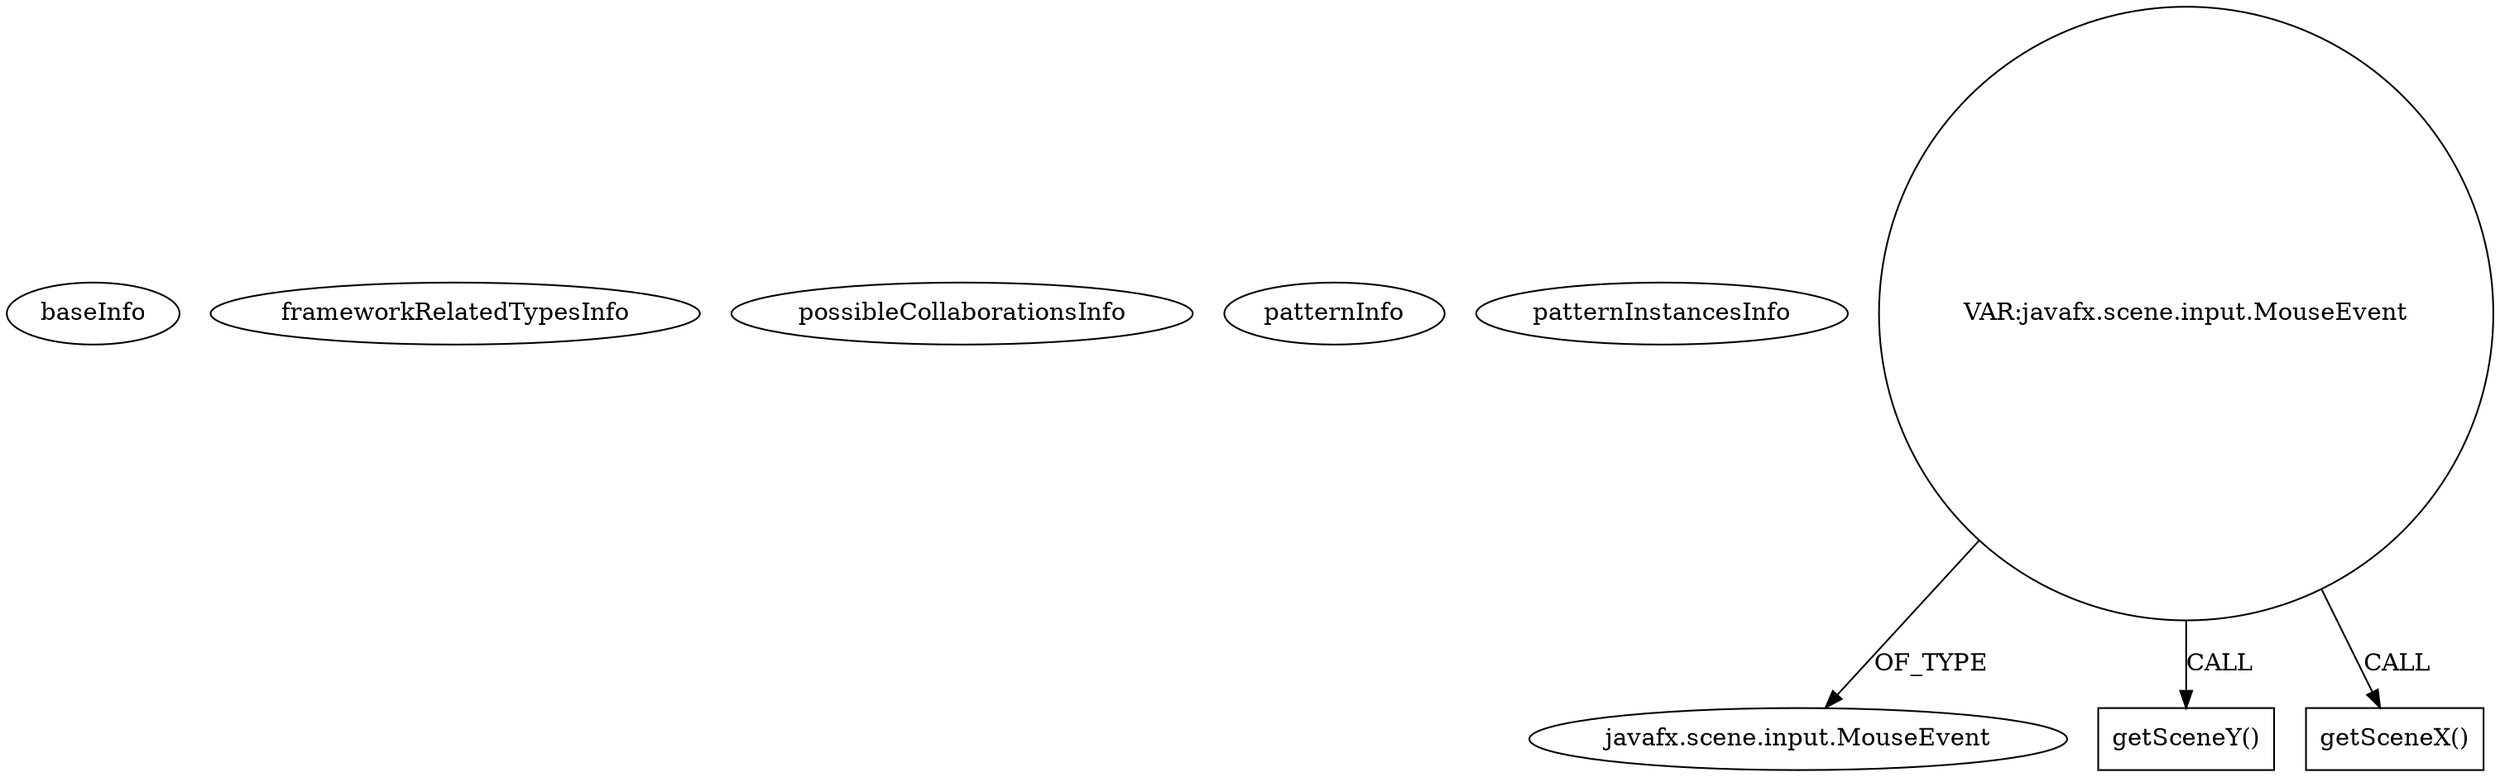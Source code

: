 digraph {
baseInfo[graphId=228,category="pattern",isAnonymous=false,possibleRelation=false]
frameworkRelatedTypesInfo[]
possibleCollaborationsInfo[]
patternInfo[frequency=2.0,patternRootClient=null]
patternInstancesInfo[0="mrempala-sp~/mrempala-sp/sp-master/src/application/VcPtVisualSchematicView.java~VcPtVisualSchematicView~3690",1="mrempala-sp~/mrempala-sp/sp-master/src/application/VcPtVisualSchematicViewClickable.java~VcPtVisualSchematicViewClickable~3668"]
42[label="javafx.scene.input.MouseEvent",vertexType="FRAMEWORK_CLASS_TYPE",isFrameworkType=false]
40[label="VAR:javafx.scene.input.MouseEvent",vertexType="VARIABLE_EXPRESION",isFrameworkType=false,shape=circle]
60[label="getSceneY()",vertexType="INSIDE_CALL",isFrameworkType=false,shape=box]
62[label="getSceneX()",vertexType="INSIDE_CALL",isFrameworkType=false,shape=box]
40->62[label="CALL"]
40->60[label="CALL"]
40->42[label="OF_TYPE"]
}
